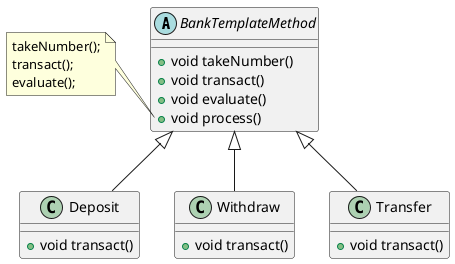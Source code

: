 @startuml 

skinparam DefaultFontName PingFangSC-Regular

abstract class BankTemplateMethod{
    + void takeNumber()
    + void transact()
    + void evaluate()
    + void process()
}
note left of BankTemplateMethod::process
takeNumber();
transact();
evaluate();
end note
class Deposit{
    + void transact()
}
class Withdraw{
    + void transact()
}
class Transfer{
    + void transact()
}

BankTemplateMethod <|-- Deposit
BankTemplateMethod <|-- Withdraw
BankTemplateMethod <|-- Transfer

@enduml
